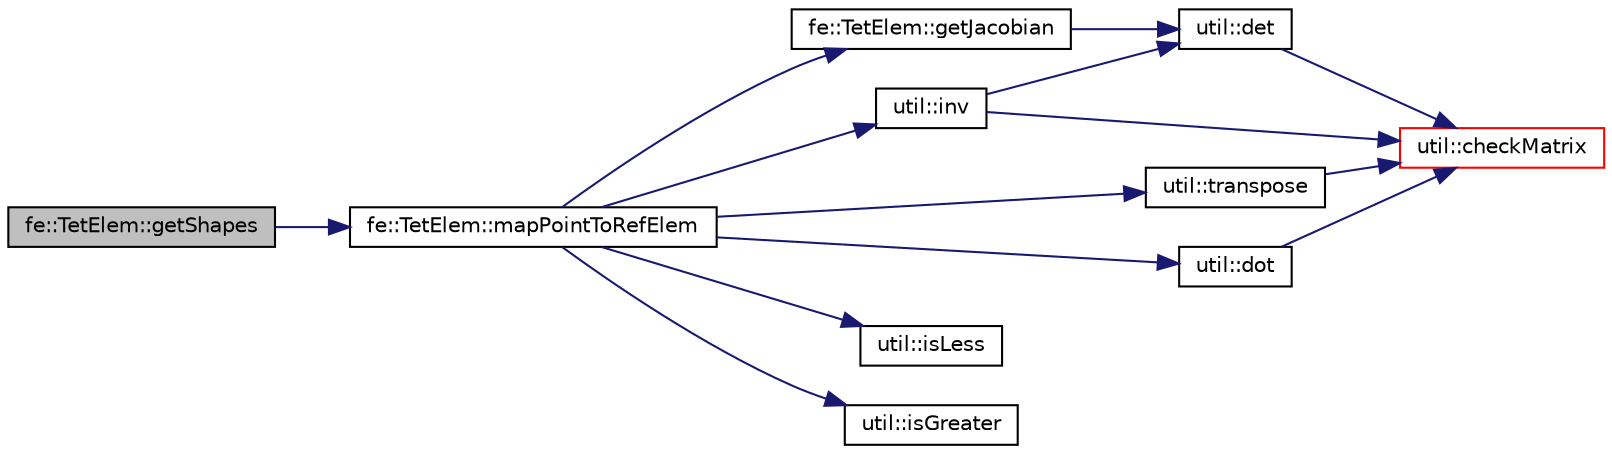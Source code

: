 digraph "fe::TetElem::getShapes"
{
  edge [fontname="Helvetica",fontsize="10",labelfontname="Helvetica",labelfontsize="10"];
  node [fontname="Helvetica",fontsize="10",shape=record];
  rankdir="LR";
  Node48 [label="fe::TetElem::getShapes",height=0.2,width=0.4,color="black", fillcolor="grey75", style="filled", fontcolor="black"];
  Node48 -> Node49 [color="midnightblue",fontsize="10",style="solid",fontname="Helvetica"];
  Node49 [label="fe::TetElem::mapPointToRefElem",height=0.2,width=0.4,color="black", fillcolor="white", style="filled",URL="$classfe_1_1TetElem.html#ab608ed3b2fc3948fabcbec3734d34f45",tooltip="Maps point p in a given element to the reference element. "];
  Node49 -> Node50 [color="midnightblue",fontsize="10",style="solid",fontname="Helvetica"];
  Node50 [label="fe::TetElem::getJacobian",height=0.2,width=0.4,color="black", fillcolor="white", style="filled",URL="$classfe_1_1TetElem.html#aaccca8f8bfaa22c6c69906bf4499ce58",tooltip="Computes the Jacobian of map . "];
  Node50 -> Node51 [color="midnightblue",fontsize="10",style="solid",fontname="Helvetica"];
  Node51 [label="util::det",height=0.2,width=0.4,color="black", fillcolor="white", style="filled",URL="$namespaceutil.html#aa3d6d22d633e7042dfbdf97782f2cf4e",tooltip="Computes the determinant of matrix. "];
  Node51 -> Node52 [color="midnightblue",fontsize="10",style="solid",fontname="Helvetica"];
  Node52 [label="util::checkMatrix",height=0.2,width=0.4,color="red", fillcolor="white", style="filled",URL="$namespaceutil.html#ae4a8ddcdd832032df5a6dfc33cd95db4",tooltip="Checks matrix. "];
  Node49 -> Node55 [color="midnightblue",fontsize="10",style="solid",fontname="Helvetica"];
  Node55 [label="util::transpose",height=0.2,width=0.4,color="black", fillcolor="white", style="filled",URL="$namespaceutil.html#a3ea982d234156e852f2333a3c4e2931e",tooltip="Computes the tranpose of matrix. "];
  Node55 -> Node52 [color="midnightblue",fontsize="10",style="solid",fontname="Helvetica"];
  Node49 -> Node56 [color="midnightblue",fontsize="10",style="solid",fontname="Helvetica"];
  Node56 [label="util::inv",height=0.2,width=0.4,color="black", fillcolor="white", style="filled",URL="$namespaceutil.html#ad4f18aba6f461c113b723df12cdaf685",tooltip="Computes the determinant of matrix. "];
  Node56 -> Node52 [color="midnightblue",fontsize="10",style="solid",fontname="Helvetica"];
  Node56 -> Node51 [color="midnightblue",fontsize="10",style="solid",fontname="Helvetica"];
  Node49 -> Node57 [color="midnightblue",fontsize="10",style="solid",fontname="Helvetica"];
  Node57 [label="util::dot",height=0.2,width=0.4,color="black", fillcolor="white", style="filled",URL="$namespaceutil.html#af081eb7d4934835d9c45b39b025ef5c9",tooltip="Computes the dot product between matrix and vector. "];
  Node57 -> Node52 [color="midnightblue",fontsize="10",style="solid",fontname="Helvetica"];
  Node49 -> Node58 [color="midnightblue",fontsize="10",style="solid",fontname="Helvetica"];
  Node58 [label="util::isLess",height=0.2,width=0.4,color="black", fillcolor="white", style="filled",URL="$namespaceutil.html#a868a26599b6b844d08d30063ac898319",tooltip="Returns true if a < b. "];
  Node49 -> Node59 [color="midnightblue",fontsize="10",style="solid",fontname="Helvetica"];
  Node59 [label="util::isGreater",height=0.2,width=0.4,color="black", fillcolor="white", style="filled",URL="$namespaceutil.html#a227b5f8acbd7a403a033663c8893d631",tooltip="Returns true if a > b. "];
}
